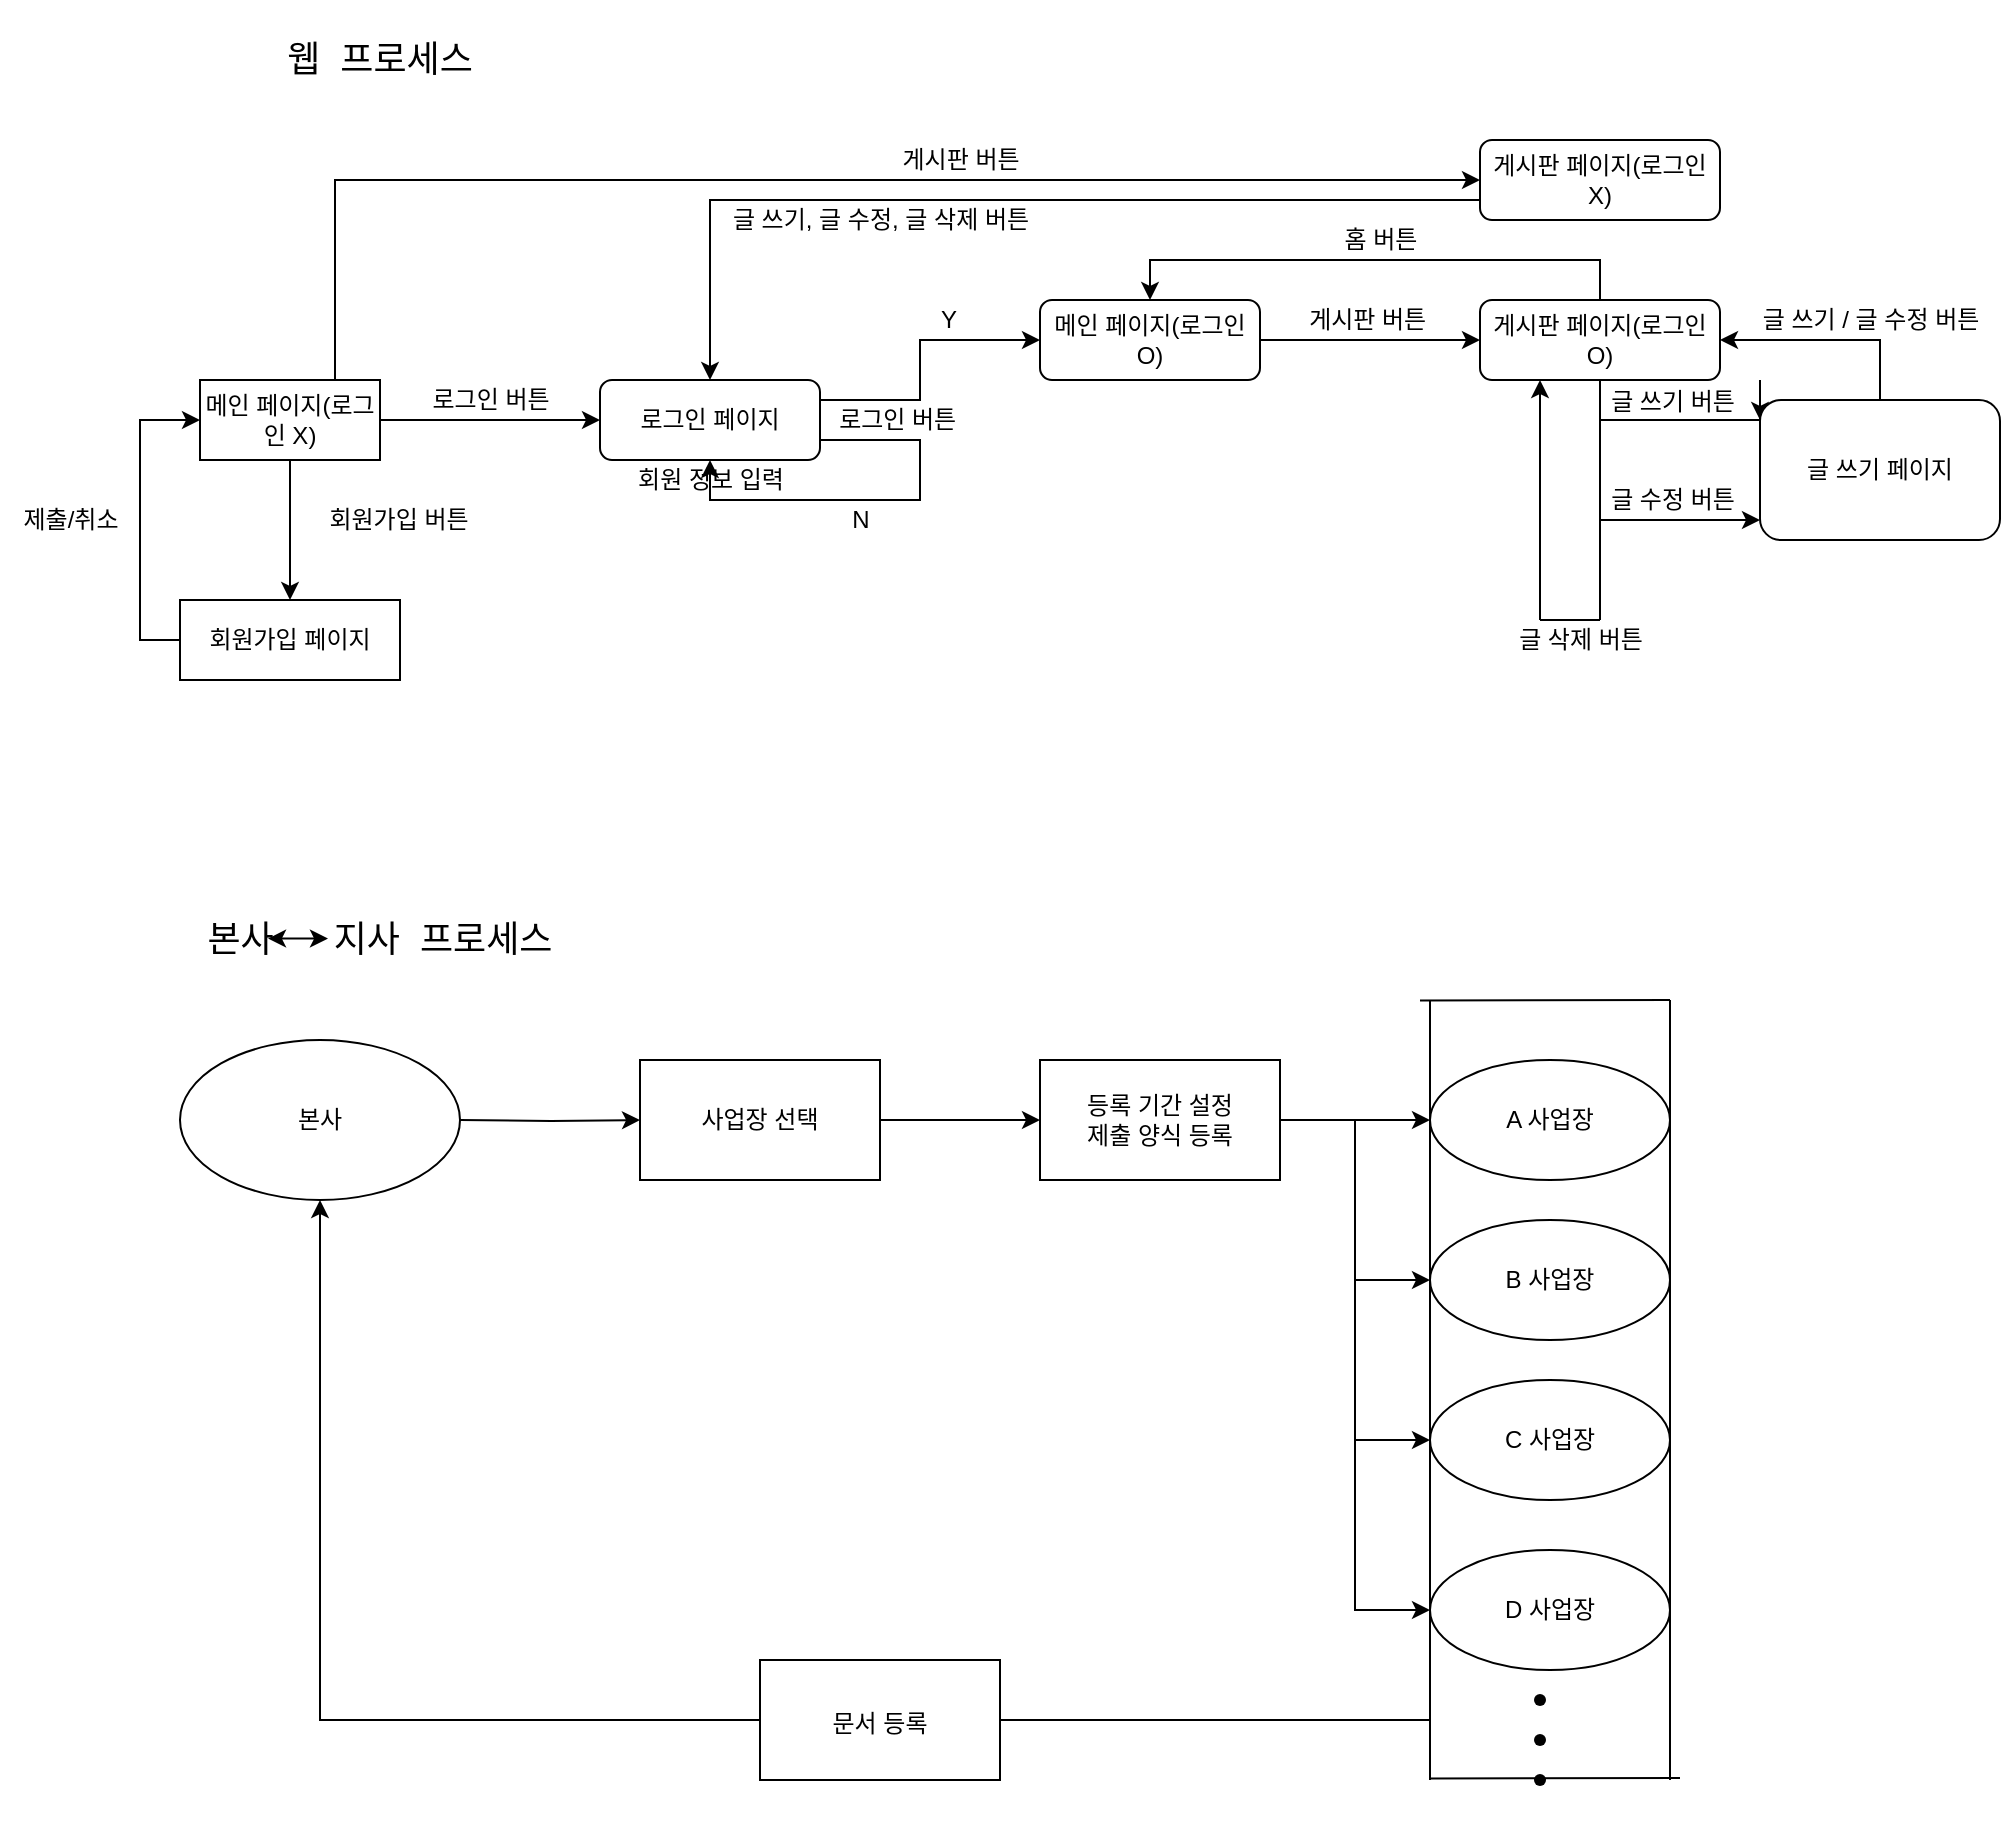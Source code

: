 <mxfile version="15.9.6" type="github">
  <diagram id="EH3msbrBh5q5FY1jK0Du" name="Page-1">
    <mxGraphModel dx="2653" dy="1950" grid="1" gridSize="10" guides="1" tooltips="1" connect="1" arrows="1" fold="1" page="1" pageScale="1" pageWidth="827" pageHeight="1169" math="0" shadow="0">
      <root>
        <mxCell id="0" />
        <mxCell id="1" parent="0" />
        <mxCell id="LaMB57XvXJdHoyUf_VVx-10" value="" style="edgeStyle=orthogonalEdgeStyle;rounded=0;orthogonalLoop=1;jettySize=auto;html=1;" parent="1" source="LaMB57XvXJdHoyUf_VVx-2" target="LaMB57XvXJdHoyUf_VVx-9" edge="1">
          <mxGeometry relative="1" as="geometry" />
        </mxCell>
        <mxCell id="SGr0XQBl3OwgbN3nPRdX-8" style="edgeStyle=orthogonalEdgeStyle;rounded=0;orthogonalLoop=1;jettySize=auto;html=1;exitX=0.75;exitY=0;exitDx=0;exitDy=0;entryX=0;entryY=0.5;entryDx=0;entryDy=0;" edge="1" parent="1" source="LaMB57XvXJdHoyUf_VVx-2" target="SGr0XQBl3OwgbN3nPRdX-7">
          <mxGeometry relative="1" as="geometry" />
        </mxCell>
        <mxCell id="LaMB57XvXJdHoyUf_VVx-2" value="메인 페이지(로그인 X)" style="rounded=0;whiteSpace=wrap;html=1;" parent="1" vertex="1">
          <mxGeometry x="10" y="50" width="90" height="40" as="geometry" />
        </mxCell>
        <mxCell id="LaMB57XvXJdHoyUf_VVx-3" value="" style="endArrow=classic;html=1;rounded=0;entryX=0;entryY=0.5;entryDx=0;entryDy=0;" parent="1" target="LaMB57XvXJdHoyUf_VVx-6" edge="1">
          <mxGeometry width="50" height="50" relative="1" as="geometry">
            <mxPoint x="100" y="70" as="sourcePoint" />
            <mxPoint x="180" y="70" as="targetPoint" />
            <Array as="points" />
          </mxGeometry>
        </mxCell>
        <mxCell id="LaMB57XvXJdHoyUf_VVx-5" value="로그인 버튼" style="text;html=1;align=center;verticalAlign=middle;resizable=0;points=[];autosize=1;strokeColor=none;fillColor=none;" parent="1" vertex="1">
          <mxGeometry x="115" y="50" width="80" height="20" as="geometry" />
        </mxCell>
        <mxCell id="LaMB57XvXJdHoyUf_VVx-19" value="" style="edgeStyle=orthogonalEdgeStyle;rounded=0;orthogonalLoop=1;jettySize=auto;html=1;" parent="1" source="LaMB57XvXJdHoyUf_VVx-6" target="LaMB57XvXJdHoyUf_VVx-18" edge="1">
          <mxGeometry relative="1" as="geometry">
            <Array as="points">
              <mxPoint x="370" y="60" />
              <mxPoint x="370" y="30" />
            </Array>
          </mxGeometry>
        </mxCell>
        <mxCell id="LaMB57XvXJdHoyUf_VVx-6" value="로그인 페이지" style="rounded=1;whiteSpace=wrap;html=1;" parent="1" vertex="1">
          <mxGeometry x="210" y="50" width="110" height="40" as="geometry" />
        </mxCell>
        <mxCell id="M4ED3lmORWMHatyZqBaW-10" style="edgeStyle=orthogonalEdgeStyle;rounded=0;orthogonalLoop=1;jettySize=auto;html=1;exitX=0;exitY=0.5;exitDx=0;exitDy=0;entryX=0;entryY=0.5;entryDx=0;entryDy=0;" parent="1" source="LaMB57XvXJdHoyUf_VVx-9" target="LaMB57XvXJdHoyUf_VVx-2" edge="1">
          <mxGeometry relative="1" as="geometry" />
        </mxCell>
        <mxCell id="LaMB57XvXJdHoyUf_VVx-9" value="회원가입 페이지" style="whiteSpace=wrap;html=1;rounded=0;" parent="1" vertex="1">
          <mxGeometry y="160" width="110" height="40" as="geometry" />
        </mxCell>
        <mxCell id="M4ED3lmORWMHatyZqBaW-13" value="" style="edgeStyle=orthogonalEdgeStyle;rounded=0;orthogonalLoop=1;jettySize=auto;html=1;" parent="1" source="LaMB57XvXJdHoyUf_VVx-18" target="M4ED3lmORWMHatyZqBaW-12" edge="1">
          <mxGeometry relative="1" as="geometry" />
        </mxCell>
        <mxCell id="LaMB57XvXJdHoyUf_VVx-18" value="메인 페이지(로그인 O)" style="rounded=1;whiteSpace=wrap;html=1;" parent="1" vertex="1">
          <mxGeometry x="430" y="10" width="110" height="40" as="geometry" />
        </mxCell>
        <mxCell id="LaMB57XvXJdHoyUf_VVx-20" value="로그인 버튼&amp;nbsp;" style="text;html=1;align=center;verticalAlign=middle;resizable=0;points=[];autosize=1;strokeColor=none;fillColor=none;" parent="1" vertex="1">
          <mxGeometry x="320" y="60" width="80" height="20" as="geometry" />
        </mxCell>
        <mxCell id="LaMB57XvXJdHoyUf_VVx-31" value="회원 정보 입력" style="text;html=1;align=center;verticalAlign=middle;resizable=0;points=[];autosize=1;strokeColor=none;fillColor=none;" parent="1" vertex="1">
          <mxGeometry x="220" y="90" width="90" height="20" as="geometry" />
        </mxCell>
        <mxCell id="LaMB57XvXJdHoyUf_VVx-37" value="Y" style="text;html=1;align=center;verticalAlign=middle;resizable=0;points=[];autosize=1;strokeColor=none;fillColor=none;" parent="1" vertex="1">
          <mxGeometry x="374" y="10" width="20" height="20" as="geometry" />
        </mxCell>
        <mxCell id="M4ED3lmORWMHatyZqBaW-8" value="회원가입 버튼" style="text;html=1;align=center;verticalAlign=middle;resizable=0;points=[];autosize=1;strokeColor=none;fillColor=none;" parent="1" vertex="1">
          <mxGeometry x="64" y="110" width="90" height="20" as="geometry" />
        </mxCell>
        <mxCell id="M4ED3lmORWMHatyZqBaW-11" value="제출/취소" style="text;html=1;align=center;verticalAlign=middle;resizable=0;points=[];autosize=1;strokeColor=none;fillColor=none;" parent="1" vertex="1">
          <mxGeometry x="-90" y="110" width="70" height="20" as="geometry" />
        </mxCell>
        <mxCell id="M4ED3lmORWMHatyZqBaW-15" style="edgeStyle=orthogonalEdgeStyle;rounded=0;orthogonalLoop=1;jettySize=auto;html=1;exitX=0.5;exitY=1;exitDx=0;exitDy=0;" parent="1" source="M4ED3lmORWMHatyZqBaW-12" edge="1">
          <mxGeometry relative="1" as="geometry">
            <mxPoint x="790" y="70" as="targetPoint" />
          </mxGeometry>
        </mxCell>
        <mxCell id="M4ED3lmORWMHatyZqBaW-16" style="edgeStyle=orthogonalEdgeStyle;rounded=0;orthogonalLoop=1;jettySize=auto;html=1;exitX=0.5;exitY=1;exitDx=0;exitDy=0;" parent="1" source="M4ED3lmORWMHatyZqBaW-12" edge="1">
          <mxGeometry relative="1" as="geometry">
            <mxPoint x="710" y="50" as="targetPoint" />
          </mxGeometry>
        </mxCell>
        <mxCell id="M4ED3lmORWMHatyZqBaW-38" style="edgeStyle=orthogonalEdgeStyle;rounded=0;orthogonalLoop=1;jettySize=auto;html=1;exitX=0.5;exitY=0;exitDx=0;exitDy=0;entryX=0.5;entryY=0;entryDx=0;entryDy=0;" parent="1" source="M4ED3lmORWMHatyZqBaW-12" target="LaMB57XvXJdHoyUf_VVx-18" edge="1">
          <mxGeometry relative="1" as="geometry" />
        </mxCell>
        <mxCell id="M4ED3lmORWMHatyZqBaW-12" value="게시판 페이지(로그인 O)" style="whiteSpace=wrap;html=1;rounded=1;" parent="1" vertex="1">
          <mxGeometry x="650" y="10" width="120" height="40" as="geometry" />
        </mxCell>
        <mxCell id="M4ED3lmORWMHatyZqBaW-14" value="게시판 버튼&amp;nbsp;" style="text;html=1;align=center;verticalAlign=middle;resizable=0;points=[];autosize=1;strokeColor=none;fillColor=none;" parent="1" vertex="1">
          <mxGeometry x="555" y="10" width="80" height="20" as="geometry" />
        </mxCell>
        <mxCell id="M4ED3lmORWMHatyZqBaW-17" value="" style="endArrow=none;html=1;rounded=0;" parent="1" edge="1">
          <mxGeometry width="50" height="50" relative="1" as="geometry">
            <mxPoint x="710" y="170" as="sourcePoint" />
            <mxPoint x="710" y="70" as="targetPoint" />
          </mxGeometry>
        </mxCell>
        <mxCell id="M4ED3lmORWMHatyZqBaW-18" value="글 쓰기 버튼" style="text;html=1;align=center;verticalAlign=middle;resizable=0;points=[];autosize=1;strokeColor=none;fillColor=none;" parent="1" vertex="1">
          <mxGeometry x="706" y="51" width="80" height="20" as="geometry" />
        </mxCell>
        <mxCell id="M4ED3lmORWMHatyZqBaW-19" value="" style="endArrow=classic;html=1;rounded=0;" parent="1" edge="1">
          <mxGeometry width="50" height="50" relative="1" as="geometry">
            <mxPoint x="710" y="120" as="sourcePoint" />
            <mxPoint x="790" y="120" as="targetPoint" />
            <Array as="points" />
          </mxGeometry>
        </mxCell>
        <mxCell id="M4ED3lmORWMHatyZqBaW-20" value="글 수정 버튼" style="text;html=1;align=center;verticalAlign=middle;resizable=0;points=[];autosize=1;strokeColor=none;fillColor=none;" parent="1" vertex="1">
          <mxGeometry x="706" y="100" width="80" height="20" as="geometry" />
        </mxCell>
        <mxCell id="M4ED3lmORWMHatyZqBaW-36" style="edgeStyle=orthogonalEdgeStyle;rounded=0;orthogonalLoop=1;jettySize=auto;html=1;exitX=0.5;exitY=0;exitDx=0;exitDy=0;entryX=1;entryY=0.5;entryDx=0;entryDy=0;" parent="1" source="M4ED3lmORWMHatyZqBaW-24" target="M4ED3lmORWMHatyZqBaW-12" edge="1">
          <mxGeometry relative="1" as="geometry" />
        </mxCell>
        <mxCell id="M4ED3lmORWMHatyZqBaW-24" value="글 쓰기 페이지" style="rounded=1;whiteSpace=wrap;html=1;" parent="1" vertex="1">
          <mxGeometry x="790" y="60" width="120" height="70" as="geometry" />
        </mxCell>
        <mxCell id="M4ED3lmORWMHatyZqBaW-28" value="" style="endArrow=none;html=1;rounded=0;startArrow=none;" parent="1" edge="1">
          <mxGeometry width="50" height="50" relative="1" as="geometry">
            <mxPoint x="680" y="170" as="sourcePoint" />
            <mxPoint x="710" y="170" as="targetPoint" />
            <Array as="points" />
          </mxGeometry>
        </mxCell>
        <mxCell id="M4ED3lmORWMHatyZqBaW-30" value="" style="endArrow=classic;html=1;rounded=0;entryX=0.25;entryY=1;entryDx=0;entryDy=0;" parent="1" target="M4ED3lmORWMHatyZqBaW-12" edge="1">
          <mxGeometry width="50" height="50" relative="1" as="geometry">
            <mxPoint x="680" y="170" as="sourcePoint" />
            <mxPoint x="730" y="120" as="targetPoint" />
            <Array as="points">
              <mxPoint x="680" y="150" />
              <mxPoint x="680" y="90" />
            </Array>
          </mxGeometry>
        </mxCell>
        <mxCell id="M4ED3lmORWMHatyZqBaW-31" value="글 삭제 버튼" style="text;html=1;align=center;verticalAlign=middle;resizable=0;points=[];autosize=1;strokeColor=none;fillColor=none;" parent="1" vertex="1">
          <mxGeometry x="660" y="170" width="80" height="20" as="geometry" />
        </mxCell>
        <mxCell id="M4ED3lmORWMHatyZqBaW-34" value="글 쓰기 / 글 수정 버튼" style="text;html=1;align=center;verticalAlign=middle;resizable=0;points=[];autosize=1;strokeColor=none;fillColor=none;" parent="1" vertex="1">
          <mxGeometry x="780" y="10" width="130" height="20" as="geometry" />
        </mxCell>
        <mxCell id="M4ED3lmORWMHatyZqBaW-39" value="홈 버튼" style="text;html=1;align=center;verticalAlign=middle;resizable=0;points=[];autosize=1;strokeColor=none;fillColor=none;" parent="1" vertex="1">
          <mxGeometry x="575" y="-30" width="50" height="20" as="geometry" />
        </mxCell>
        <mxCell id="SGr0XQBl3OwgbN3nPRdX-11" style="edgeStyle=orthogonalEdgeStyle;rounded=0;orthogonalLoop=1;jettySize=auto;html=1;exitX=0;exitY=0.75;exitDx=0;exitDy=0;entryX=0.5;entryY=0;entryDx=0;entryDy=0;" edge="1" parent="1" source="SGr0XQBl3OwgbN3nPRdX-7" target="LaMB57XvXJdHoyUf_VVx-6">
          <mxGeometry relative="1" as="geometry" />
        </mxCell>
        <mxCell id="SGr0XQBl3OwgbN3nPRdX-7" value="게시판 페이지(로그인 X)" style="whiteSpace=wrap;html=1;rounded=1;" vertex="1" parent="1">
          <mxGeometry x="650" y="-70" width="120" height="40" as="geometry" />
        </mxCell>
        <mxCell id="SGr0XQBl3OwgbN3nPRdX-9" value="게시판 버튼" style="text;html=1;align=center;verticalAlign=middle;resizable=0;points=[];autosize=1;strokeColor=none;fillColor=none;" vertex="1" parent="1">
          <mxGeometry x="350" y="-70" width="80" height="20" as="geometry" />
        </mxCell>
        <mxCell id="SGr0XQBl3OwgbN3nPRdX-12" value="글 쓰기, 글 수정, 글 삭제 버튼" style="text;html=1;align=center;verticalAlign=middle;resizable=0;points=[];autosize=1;strokeColor=none;fillColor=none;" vertex="1" parent="1">
          <mxGeometry x="265" y="-40" width="170" height="20" as="geometry" />
        </mxCell>
        <mxCell id="SGr0XQBl3OwgbN3nPRdX-13" style="edgeStyle=orthogonalEdgeStyle;rounded=0;orthogonalLoop=1;jettySize=auto;html=1;exitX=1;exitY=0.75;exitDx=0;exitDy=0;" edge="1" parent="1" source="LaMB57XvXJdHoyUf_VVx-6" target="LaMB57XvXJdHoyUf_VVx-6">
          <mxGeometry relative="1" as="geometry">
            <Array as="points">
              <mxPoint x="370" y="80" />
              <mxPoint x="370" y="110" />
              <mxPoint x="265" y="110" />
            </Array>
          </mxGeometry>
        </mxCell>
        <mxCell id="SGr0XQBl3OwgbN3nPRdX-14" value="N" style="text;html=1;align=center;verticalAlign=middle;resizable=0;points=[];autosize=1;strokeColor=none;fillColor=none;" vertex="1" parent="1">
          <mxGeometry x="330" y="110" width="20" height="20" as="geometry" />
        </mxCell>
        <mxCell id="SGr0XQBl3OwgbN3nPRdX-21" value="" style="edgeStyle=orthogonalEdgeStyle;rounded=0;orthogonalLoop=1;jettySize=auto;html=1;" edge="1" parent="1" target="SGr0XQBl3OwgbN3nPRdX-20">
          <mxGeometry relative="1" as="geometry">
            <mxPoint x="140" y="420" as="sourcePoint" />
          </mxGeometry>
        </mxCell>
        <mxCell id="SGr0XQBl3OwgbN3nPRdX-23" value="" style="edgeStyle=orthogonalEdgeStyle;rounded=0;orthogonalLoop=1;jettySize=auto;html=1;" edge="1" parent="1" source="SGr0XQBl3OwgbN3nPRdX-20" target="SGr0XQBl3OwgbN3nPRdX-22">
          <mxGeometry relative="1" as="geometry" />
        </mxCell>
        <mxCell id="SGr0XQBl3OwgbN3nPRdX-20" value="사업장 선택" style="whiteSpace=wrap;html=1;" vertex="1" parent="1">
          <mxGeometry x="230" y="390" width="120" height="60" as="geometry" />
        </mxCell>
        <mxCell id="SGr0XQBl3OwgbN3nPRdX-26" value="" style="edgeStyle=orthogonalEdgeStyle;rounded=0;orthogonalLoop=1;jettySize=auto;html=1;entryX=0;entryY=0.5;entryDx=0;entryDy=0;" edge="1" parent="1" source="SGr0XQBl3OwgbN3nPRdX-22" target="SGr0XQBl3OwgbN3nPRdX-25">
          <mxGeometry relative="1" as="geometry">
            <mxPoint x="630" y="420" as="targetPoint" />
          </mxGeometry>
        </mxCell>
        <mxCell id="SGr0XQBl3OwgbN3nPRdX-30" style="edgeStyle=orthogonalEdgeStyle;rounded=0;orthogonalLoop=1;jettySize=auto;html=1;exitX=1;exitY=0.5;exitDx=0;exitDy=0;entryX=0;entryY=0.5;entryDx=0;entryDy=0;" edge="1" parent="1" source="SGr0XQBl3OwgbN3nPRdX-22" target="SGr0XQBl3OwgbN3nPRdX-27">
          <mxGeometry relative="1" as="geometry" />
        </mxCell>
        <mxCell id="SGr0XQBl3OwgbN3nPRdX-31" style="edgeStyle=orthogonalEdgeStyle;rounded=0;orthogonalLoop=1;jettySize=auto;html=1;exitX=1;exitY=0.5;exitDx=0;exitDy=0;entryX=0;entryY=0.5;entryDx=0;entryDy=0;" edge="1" parent="1" source="SGr0XQBl3OwgbN3nPRdX-22" target="SGr0XQBl3OwgbN3nPRdX-28">
          <mxGeometry relative="1" as="geometry" />
        </mxCell>
        <mxCell id="SGr0XQBl3OwgbN3nPRdX-32" style="edgeStyle=orthogonalEdgeStyle;rounded=0;orthogonalLoop=1;jettySize=auto;html=1;exitX=1;exitY=0.5;exitDx=0;exitDy=0;entryX=0;entryY=0.5;entryDx=0;entryDy=0;" edge="1" parent="1" source="SGr0XQBl3OwgbN3nPRdX-22" target="SGr0XQBl3OwgbN3nPRdX-29">
          <mxGeometry relative="1" as="geometry" />
        </mxCell>
        <mxCell id="SGr0XQBl3OwgbN3nPRdX-22" value="등록 기간 설정&lt;br&gt;제출 양식 등록" style="whiteSpace=wrap;html=1;" vertex="1" parent="1">
          <mxGeometry x="430" y="390" width="120" height="60" as="geometry" />
        </mxCell>
        <mxCell id="SGr0XQBl3OwgbN3nPRdX-24" value="본사" style="ellipse;whiteSpace=wrap;html=1;" vertex="1" parent="1">
          <mxGeometry y="380" width="140" height="80" as="geometry" />
        </mxCell>
        <mxCell id="SGr0XQBl3OwgbN3nPRdX-25" value="A 사업장" style="ellipse;whiteSpace=wrap;html=1;" vertex="1" parent="1">
          <mxGeometry x="625" y="390" width="120" height="60" as="geometry" />
        </mxCell>
        <mxCell id="SGr0XQBl3OwgbN3nPRdX-27" value="B 사업장" style="ellipse;whiteSpace=wrap;html=1;" vertex="1" parent="1">
          <mxGeometry x="625" y="470" width="120" height="60" as="geometry" />
        </mxCell>
        <mxCell id="SGr0XQBl3OwgbN3nPRdX-28" value="C 사업장" style="ellipse;whiteSpace=wrap;html=1;" vertex="1" parent="1">
          <mxGeometry x="625" y="550" width="120" height="60" as="geometry" />
        </mxCell>
        <mxCell id="SGr0XQBl3OwgbN3nPRdX-29" value="D 사업장" style="ellipse;whiteSpace=wrap;html=1;" vertex="1" parent="1">
          <mxGeometry x="625" y="635" width="120" height="60" as="geometry" />
        </mxCell>
        <mxCell id="SGr0XQBl3OwgbN3nPRdX-35" value="" style="shape=waypoint;sketch=0;size=6;pointerEvents=1;points=[];fillColor=none;resizable=0;rotatable=0;perimeter=centerPerimeter;snapToPoint=1;" vertex="1" parent="1">
          <mxGeometry x="660" y="690" width="40" height="40" as="geometry" />
        </mxCell>
        <mxCell id="SGr0XQBl3OwgbN3nPRdX-36" value="" style="shape=waypoint;sketch=0;size=6;pointerEvents=1;points=[];fillColor=none;resizable=0;rotatable=0;perimeter=centerPerimeter;snapToPoint=1;" vertex="1" parent="1">
          <mxGeometry x="660" y="710" width="40" height="40" as="geometry" />
        </mxCell>
        <mxCell id="SGr0XQBl3OwgbN3nPRdX-39" value="" style="shape=waypoint;sketch=0;size=6;pointerEvents=1;points=[];fillColor=none;resizable=0;rotatable=0;perimeter=centerPerimeter;snapToPoint=1;" vertex="1" parent="1">
          <mxGeometry x="660" y="730" width="40" height="40" as="geometry" />
        </mxCell>
        <mxCell id="SGr0XQBl3OwgbN3nPRdX-41" value="&lt;font style=&quot;font-size: 18px&quot;&gt;본사&amp;nbsp; &amp;nbsp; &amp;nbsp; 지사&amp;nbsp; 프로세스&lt;/font&gt;" style="text;html=1;strokeColor=none;fillColor=none;align=center;verticalAlign=middle;whiteSpace=wrap;rounded=0;" vertex="1" parent="1">
          <mxGeometry y="300" width="200" height="60" as="geometry" />
        </mxCell>
        <mxCell id="SGr0XQBl3OwgbN3nPRdX-42" value="" style="endArrow=classic;startArrow=classic;html=1;rounded=0;fontSize=18;" edge="1" parent="1">
          <mxGeometry width="50" height="50" relative="1" as="geometry">
            <mxPoint x="44" y="329.29" as="sourcePoint" />
            <mxPoint x="74" y="329.29" as="targetPoint" />
            <Array as="points" />
          </mxGeometry>
        </mxCell>
        <mxCell id="SGr0XQBl3OwgbN3nPRdX-46" value="" style="endArrow=none;html=1;rounded=0;fontSize=18;" edge="1" parent="1">
          <mxGeometry width="50" height="50" relative="1" as="geometry">
            <mxPoint x="625" y="750" as="sourcePoint" />
            <mxPoint x="625" y="360" as="targetPoint" />
          </mxGeometry>
        </mxCell>
        <mxCell id="SGr0XQBl3OwgbN3nPRdX-47" value="" style="endArrow=none;html=1;rounded=0;fontSize=18;" edge="1" parent="1">
          <mxGeometry width="50" height="50" relative="1" as="geometry">
            <mxPoint x="745" y="750" as="sourcePoint" />
            <mxPoint x="745" y="360" as="targetPoint" />
          </mxGeometry>
        </mxCell>
        <mxCell id="SGr0XQBl3OwgbN3nPRdX-48" value="" style="endArrow=none;html=1;rounded=0;fontSize=18;" edge="1" parent="1">
          <mxGeometry width="50" height="50" relative="1" as="geometry">
            <mxPoint x="625" y="749.29" as="sourcePoint" />
            <mxPoint x="750" y="749" as="targetPoint" />
          </mxGeometry>
        </mxCell>
        <mxCell id="SGr0XQBl3OwgbN3nPRdX-49" value="" style="endArrow=none;html=1;rounded=0;fontSize=18;" edge="1" parent="1">
          <mxGeometry width="50" height="50" relative="1" as="geometry">
            <mxPoint x="620" y="360.29" as="sourcePoint" />
            <mxPoint x="745" y="360" as="targetPoint" />
          </mxGeometry>
        </mxCell>
        <mxCell id="SGr0XQBl3OwgbN3nPRdX-50" value="" style="endArrow=classic;html=1;rounded=0;fontSize=18;entryX=0.5;entryY=1;entryDx=0;entryDy=0;" edge="1" parent="1" target="SGr0XQBl3OwgbN3nPRdX-24">
          <mxGeometry width="50" height="50" relative="1" as="geometry">
            <mxPoint x="625" y="720" as="sourcePoint" />
            <mxPoint x="30" y="720" as="targetPoint" />
            <Array as="points">
              <mxPoint x="70" y="720" />
            </Array>
          </mxGeometry>
        </mxCell>
        <mxCell id="SGr0XQBl3OwgbN3nPRdX-53" value="&lt;font style=&quot;font-size: 12px&quot;&gt;문서 등록&lt;/font&gt;" style="rounded=0;whiteSpace=wrap;html=1;fontSize=18;" vertex="1" parent="1">
          <mxGeometry x="290" y="690" width="120" height="60" as="geometry" />
        </mxCell>
        <mxCell id="SGr0XQBl3OwgbN3nPRdX-55" value="&lt;font style=&quot;font-size: 18px&quot;&gt;웹&amp;nbsp; 프로세스&lt;/font&gt;" style="text;html=1;strokeColor=none;fillColor=none;align=center;verticalAlign=middle;whiteSpace=wrap;rounded=0;" vertex="1" parent="1">
          <mxGeometry y="-140" width="200" height="60" as="geometry" />
        </mxCell>
      </root>
    </mxGraphModel>
  </diagram>
</mxfile>
